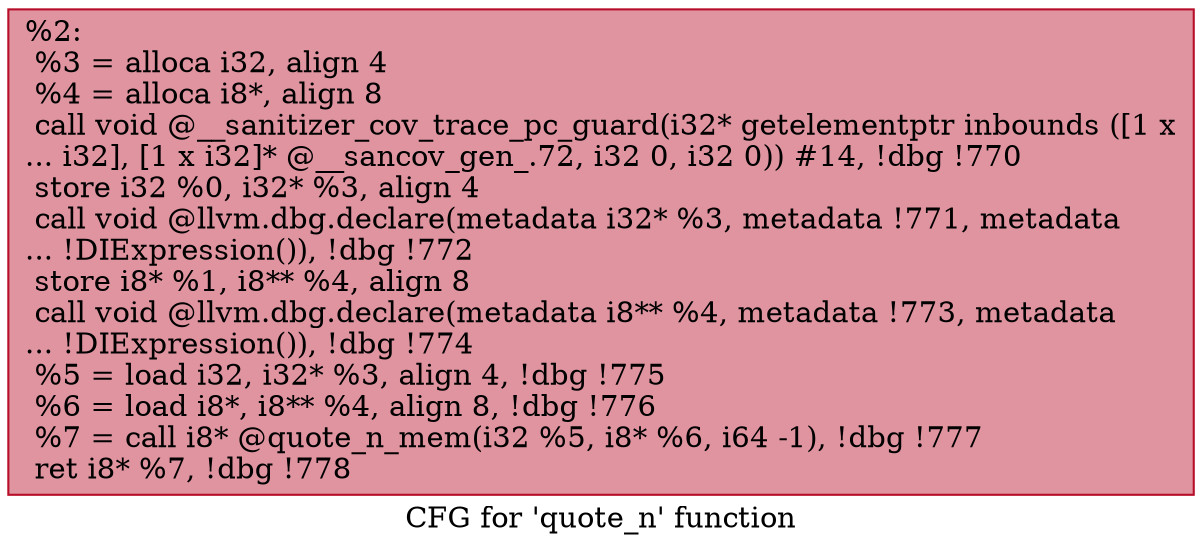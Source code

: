 digraph "CFG for 'quote_n' function" {
	label="CFG for 'quote_n' function";

	Node0x5555558e3a40 [shape=record,color="#b70d28ff", style=filled, fillcolor="#b70d2870",label="{%2:\l  %3 = alloca i32, align 4\l  %4 = alloca i8*, align 8\l  call void @__sanitizer_cov_trace_pc_guard(i32* getelementptr inbounds ([1 x\l... i32], [1 x i32]* @__sancov_gen_.72, i32 0, i32 0)) #14, !dbg !770\l  store i32 %0, i32* %3, align 4\l  call void @llvm.dbg.declare(metadata i32* %3, metadata !771, metadata\l... !DIExpression()), !dbg !772\l  store i8* %1, i8** %4, align 8\l  call void @llvm.dbg.declare(metadata i8** %4, metadata !773, metadata\l... !DIExpression()), !dbg !774\l  %5 = load i32, i32* %3, align 4, !dbg !775\l  %6 = load i8*, i8** %4, align 8, !dbg !776\l  %7 = call i8* @quote_n_mem(i32 %5, i8* %6, i64 -1), !dbg !777\l  ret i8* %7, !dbg !778\l}"];
}
